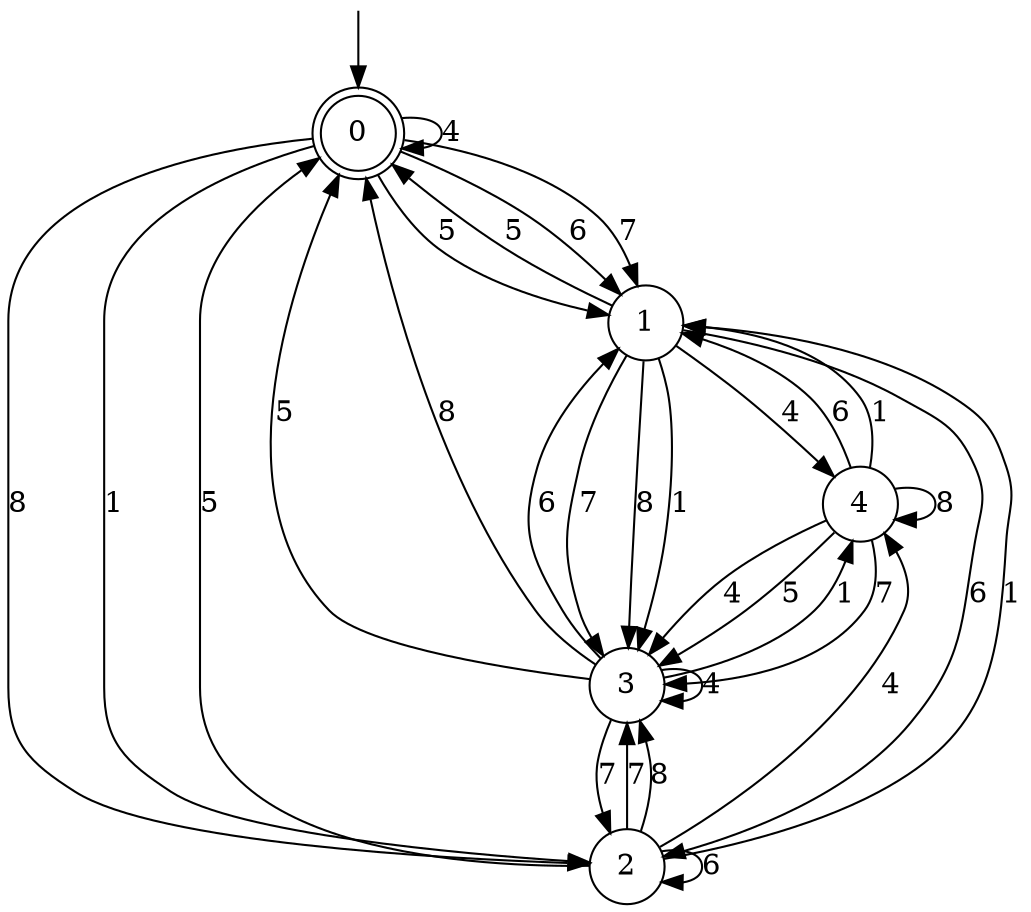 digraph g {

	s0 [shape="doublecircle" label="0"];
	s1 [shape="circle" label="1"];
	s2 [shape="circle" label="2"];
	s3 [shape="circle" label="3"];
	s4 [shape="circle" label="4"];
	s0 -> s1 [label="6"];
	s0 -> s1 [label="7"];
	s0 -> s1 [label="5"];
	s0 -> s0 [label="4"];
	s0 -> s2 [label="8"];
	s0 -> s2 [label="1"];
	s1 -> s2 [label="6"];
	s1 -> s3 [label="7"];
	s1 -> s0 [label="5"];
	s1 -> s4 [label="4"];
	s1 -> s3 [label="8"];
	s1 -> s3 [label="1"];
	s2 -> s2 [label="6"];
	s2 -> s3 [label="7"];
	s2 -> s0 [label="5"];
	s2 -> s4 [label="4"];
	s2 -> s3 [label="8"];
	s2 -> s1 [label="1"];
	s3 -> s1 [label="6"];
	s3 -> s2 [label="7"];
	s3 -> s0 [label="5"];
	s3 -> s3 [label="4"];
	s3 -> s0 [label="8"];
	s3 -> s4 [label="1"];
	s4 -> s1 [label="6"];
	s4 -> s3 [label="7"];
	s4 -> s3 [label="5"];
	s4 -> s3 [label="4"];
	s4 -> s4 [label="8"];
	s4 -> s1 [label="1"];

__start0 [label="" shape="none" width="0" height="0"];
__start0 -> s0;

}
